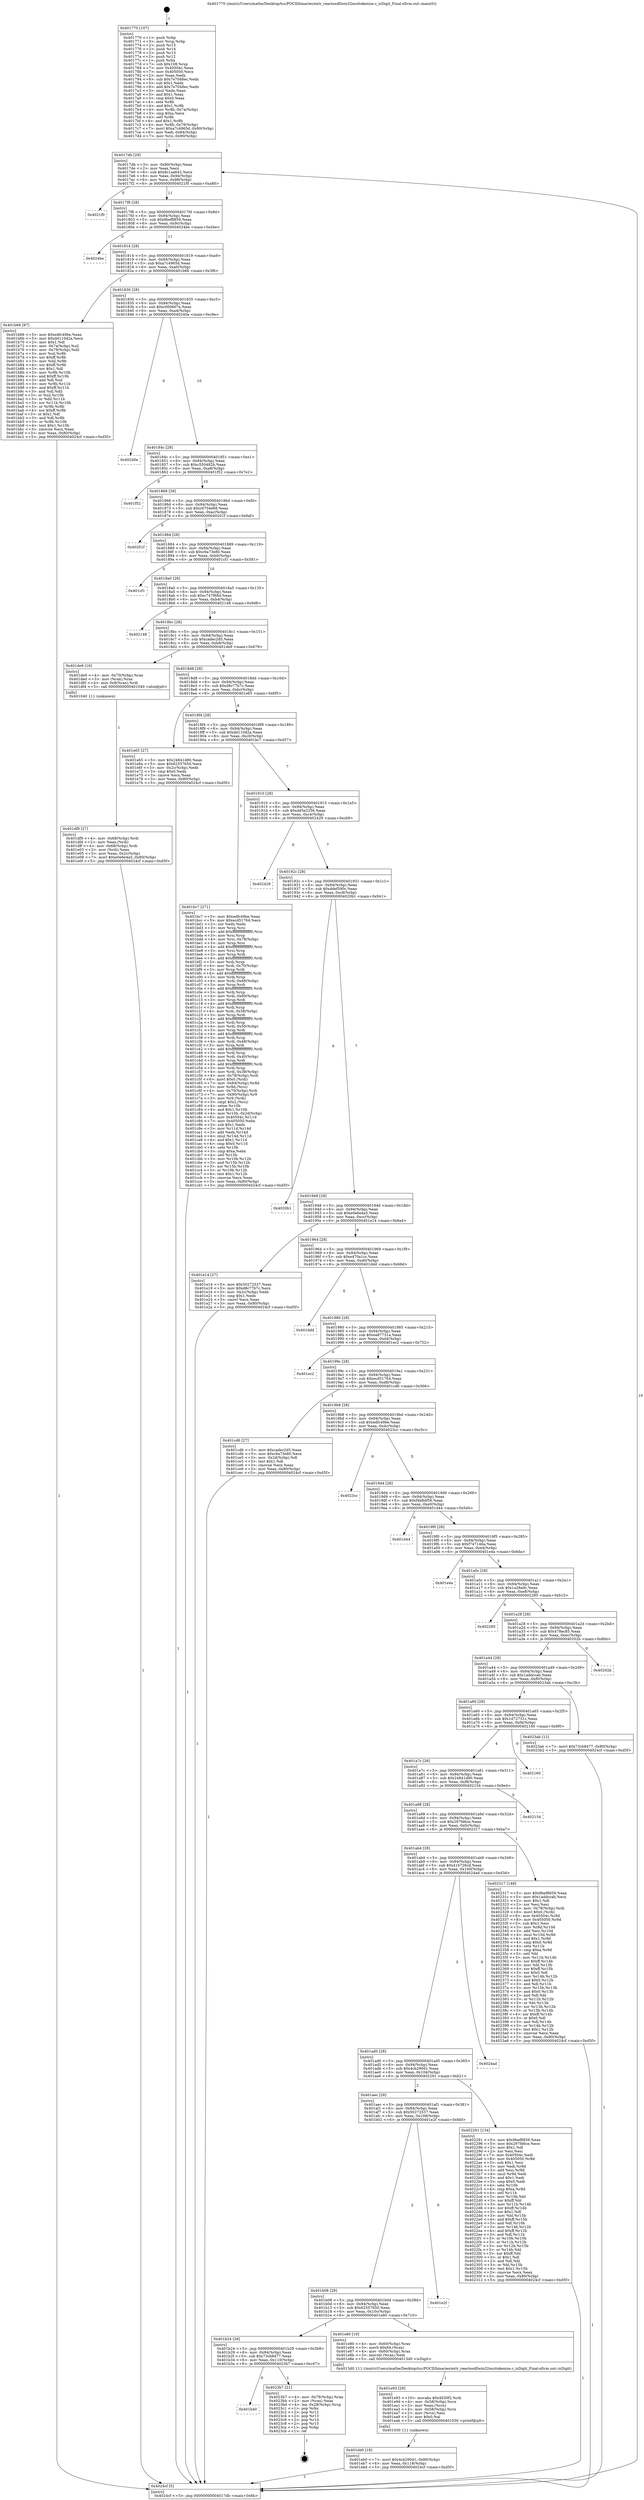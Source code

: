 digraph "0x401770" {
  label = "0x401770 (/mnt/c/Users/mathe/Desktop/tcc/POCII/binaries/extr_reactosdllwin32msitokenize.c_isDigit_Final-ollvm.out::main(0))"
  labelloc = "t"
  node[shape=record]

  Entry [label="",width=0.3,height=0.3,shape=circle,fillcolor=black,style=filled]
  "0x4017db" [label="{
     0x4017db [29]\l
     | [instrs]\l
     &nbsp;&nbsp;0x4017db \<+3\>: mov -0x80(%rbp),%eax\l
     &nbsp;&nbsp;0x4017de \<+2\>: mov %eax,%ecx\l
     &nbsp;&nbsp;0x4017e0 \<+6\>: sub $0x8c1aa642,%ecx\l
     &nbsp;&nbsp;0x4017e6 \<+6\>: mov %eax,-0x94(%rbp)\l
     &nbsp;&nbsp;0x4017ec \<+6\>: mov %ecx,-0x98(%rbp)\l
     &nbsp;&nbsp;0x4017f2 \<+6\>: je 00000000004021f0 \<main+0xa80\>\l
  }"]
  "0x4021f0" [label="{
     0x4021f0\l
  }", style=dashed]
  "0x4017f8" [label="{
     0x4017f8 [28]\l
     | [instrs]\l
     &nbsp;&nbsp;0x4017f8 \<+5\>: jmp 00000000004017fd \<main+0x8d\>\l
     &nbsp;&nbsp;0x4017fd \<+6\>: mov -0x94(%rbp),%eax\l
     &nbsp;&nbsp;0x401803 \<+5\>: sub $0x9bef8859,%eax\l
     &nbsp;&nbsp;0x401808 \<+6\>: mov %eax,-0x9c(%rbp)\l
     &nbsp;&nbsp;0x40180e \<+6\>: je 00000000004024be \<main+0xd4e\>\l
  }"]
  Exit [label="",width=0.3,height=0.3,shape=circle,fillcolor=black,style=filled,peripheries=2]
  "0x4024be" [label="{
     0x4024be\l
  }", style=dashed]
  "0x401814" [label="{
     0x401814 [28]\l
     | [instrs]\l
     &nbsp;&nbsp;0x401814 \<+5\>: jmp 0000000000401819 \<main+0xa9\>\l
     &nbsp;&nbsp;0x401819 \<+6\>: mov -0x94(%rbp),%eax\l
     &nbsp;&nbsp;0x40181f \<+5\>: sub $0xa7c4965d,%eax\l
     &nbsp;&nbsp;0x401824 \<+6\>: mov %eax,-0xa0(%rbp)\l
     &nbsp;&nbsp;0x40182a \<+6\>: je 0000000000401b66 \<main+0x3f6\>\l
  }"]
  "0x401b40" [label="{
     0x401b40\l
  }", style=dashed]
  "0x401b66" [label="{
     0x401b66 [97]\l
     | [instrs]\l
     &nbsp;&nbsp;0x401b66 \<+5\>: mov $0xedfc49be,%eax\l
     &nbsp;&nbsp;0x401b6b \<+5\>: mov $0xdd110d2a,%ecx\l
     &nbsp;&nbsp;0x401b70 \<+2\>: mov $0x1,%dl\l
     &nbsp;&nbsp;0x401b72 \<+4\>: mov -0x7a(%rbp),%sil\l
     &nbsp;&nbsp;0x401b76 \<+4\>: mov -0x79(%rbp),%dil\l
     &nbsp;&nbsp;0x401b7a \<+3\>: mov %sil,%r8b\l
     &nbsp;&nbsp;0x401b7d \<+4\>: xor $0xff,%r8b\l
     &nbsp;&nbsp;0x401b81 \<+3\>: mov %dil,%r9b\l
     &nbsp;&nbsp;0x401b84 \<+4\>: xor $0xff,%r9b\l
     &nbsp;&nbsp;0x401b88 \<+3\>: xor $0x1,%dl\l
     &nbsp;&nbsp;0x401b8b \<+3\>: mov %r8b,%r10b\l
     &nbsp;&nbsp;0x401b8e \<+4\>: and $0xff,%r10b\l
     &nbsp;&nbsp;0x401b92 \<+3\>: and %dl,%sil\l
     &nbsp;&nbsp;0x401b95 \<+3\>: mov %r9b,%r11b\l
     &nbsp;&nbsp;0x401b98 \<+4\>: and $0xff,%r11b\l
     &nbsp;&nbsp;0x401b9c \<+3\>: and %dl,%dil\l
     &nbsp;&nbsp;0x401b9f \<+3\>: or %sil,%r10b\l
     &nbsp;&nbsp;0x401ba2 \<+3\>: or %dil,%r11b\l
     &nbsp;&nbsp;0x401ba5 \<+3\>: xor %r11b,%r10b\l
     &nbsp;&nbsp;0x401ba8 \<+3\>: or %r9b,%r8b\l
     &nbsp;&nbsp;0x401bab \<+4\>: xor $0xff,%r8b\l
     &nbsp;&nbsp;0x401baf \<+3\>: or $0x1,%dl\l
     &nbsp;&nbsp;0x401bb2 \<+3\>: and %dl,%r8b\l
     &nbsp;&nbsp;0x401bb5 \<+3\>: or %r8b,%r10b\l
     &nbsp;&nbsp;0x401bb8 \<+4\>: test $0x1,%r10b\l
     &nbsp;&nbsp;0x401bbc \<+3\>: cmovne %ecx,%eax\l
     &nbsp;&nbsp;0x401bbf \<+3\>: mov %eax,-0x80(%rbp)\l
     &nbsp;&nbsp;0x401bc2 \<+5\>: jmp 00000000004024cf \<main+0xd5f\>\l
  }"]
  "0x401830" [label="{
     0x401830 [28]\l
     | [instrs]\l
     &nbsp;&nbsp;0x401830 \<+5\>: jmp 0000000000401835 \<main+0xc5\>\l
     &nbsp;&nbsp;0x401835 \<+6\>: mov -0x94(%rbp),%eax\l
     &nbsp;&nbsp;0x40183b \<+5\>: sub $0xc000607e,%eax\l
     &nbsp;&nbsp;0x401840 \<+6\>: mov %eax,-0xa4(%rbp)\l
     &nbsp;&nbsp;0x401846 \<+6\>: je 000000000040240e \<main+0xc9e\>\l
  }"]
  "0x4024cf" [label="{
     0x4024cf [5]\l
     | [instrs]\l
     &nbsp;&nbsp;0x4024cf \<+5\>: jmp 00000000004017db \<main+0x6b\>\l
  }"]
  "0x401770" [label="{
     0x401770 [107]\l
     | [instrs]\l
     &nbsp;&nbsp;0x401770 \<+1\>: push %rbp\l
     &nbsp;&nbsp;0x401771 \<+3\>: mov %rsp,%rbp\l
     &nbsp;&nbsp;0x401774 \<+2\>: push %r15\l
     &nbsp;&nbsp;0x401776 \<+2\>: push %r14\l
     &nbsp;&nbsp;0x401778 \<+2\>: push %r13\l
     &nbsp;&nbsp;0x40177a \<+2\>: push %r12\l
     &nbsp;&nbsp;0x40177c \<+1\>: push %rbx\l
     &nbsp;&nbsp;0x40177d \<+7\>: sub $0x108,%rsp\l
     &nbsp;&nbsp;0x401784 \<+7\>: mov 0x40504c,%eax\l
     &nbsp;&nbsp;0x40178b \<+7\>: mov 0x405050,%ecx\l
     &nbsp;&nbsp;0x401792 \<+2\>: mov %eax,%edx\l
     &nbsp;&nbsp;0x401794 \<+6\>: sub $0x7e7048ec,%edx\l
     &nbsp;&nbsp;0x40179a \<+3\>: sub $0x1,%edx\l
     &nbsp;&nbsp;0x40179d \<+6\>: add $0x7e7048ec,%edx\l
     &nbsp;&nbsp;0x4017a3 \<+3\>: imul %edx,%eax\l
     &nbsp;&nbsp;0x4017a6 \<+3\>: and $0x1,%eax\l
     &nbsp;&nbsp;0x4017a9 \<+3\>: cmp $0x0,%eax\l
     &nbsp;&nbsp;0x4017ac \<+4\>: sete %r8b\l
     &nbsp;&nbsp;0x4017b0 \<+4\>: and $0x1,%r8b\l
     &nbsp;&nbsp;0x4017b4 \<+4\>: mov %r8b,-0x7a(%rbp)\l
     &nbsp;&nbsp;0x4017b8 \<+3\>: cmp $0xa,%ecx\l
     &nbsp;&nbsp;0x4017bb \<+4\>: setl %r8b\l
     &nbsp;&nbsp;0x4017bf \<+4\>: and $0x1,%r8b\l
     &nbsp;&nbsp;0x4017c3 \<+4\>: mov %r8b,-0x79(%rbp)\l
     &nbsp;&nbsp;0x4017c7 \<+7\>: movl $0xa7c4965d,-0x80(%rbp)\l
     &nbsp;&nbsp;0x4017ce \<+6\>: mov %edi,-0x84(%rbp)\l
     &nbsp;&nbsp;0x4017d4 \<+7\>: mov %rsi,-0x90(%rbp)\l
  }"]
  "0x4023b7" [label="{
     0x4023b7 [21]\l
     | [instrs]\l
     &nbsp;&nbsp;0x4023b7 \<+4\>: mov -0x78(%rbp),%rax\l
     &nbsp;&nbsp;0x4023bb \<+2\>: mov (%rax),%eax\l
     &nbsp;&nbsp;0x4023bd \<+4\>: lea -0x28(%rbp),%rsp\l
     &nbsp;&nbsp;0x4023c1 \<+1\>: pop %rbx\l
     &nbsp;&nbsp;0x4023c2 \<+2\>: pop %r12\l
     &nbsp;&nbsp;0x4023c4 \<+2\>: pop %r13\l
     &nbsp;&nbsp;0x4023c6 \<+2\>: pop %r14\l
     &nbsp;&nbsp;0x4023c8 \<+2\>: pop %r15\l
     &nbsp;&nbsp;0x4023ca \<+1\>: pop %rbp\l
     &nbsp;&nbsp;0x4023cb \<+1\>: ret\l
  }"]
  "0x40240e" [label="{
     0x40240e\l
  }", style=dashed]
  "0x40184c" [label="{
     0x40184c [28]\l
     | [instrs]\l
     &nbsp;&nbsp;0x40184c \<+5\>: jmp 0000000000401851 \<main+0xe1\>\l
     &nbsp;&nbsp;0x401851 \<+6\>: mov -0x94(%rbp),%eax\l
     &nbsp;&nbsp;0x401857 \<+5\>: sub $0xc550482b,%eax\l
     &nbsp;&nbsp;0x40185c \<+6\>: mov %eax,-0xa8(%rbp)\l
     &nbsp;&nbsp;0x401862 \<+6\>: je 0000000000401f52 \<main+0x7e2\>\l
  }"]
  "0x401eb0" [label="{
     0x401eb0 [18]\l
     | [instrs]\l
     &nbsp;&nbsp;0x401eb0 \<+7\>: movl $0x4cb290d1,-0x80(%rbp)\l
     &nbsp;&nbsp;0x401eb7 \<+6\>: mov %eax,-0x118(%rbp)\l
     &nbsp;&nbsp;0x401ebd \<+5\>: jmp 00000000004024cf \<main+0xd5f\>\l
  }"]
  "0x401f52" [label="{
     0x401f52\l
  }", style=dashed]
  "0x401868" [label="{
     0x401868 [28]\l
     | [instrs]\l
     &nbsp;&nbsp;0x401868 \<+5\>: jmp 000000000040186d \<main+0xfd\>\l
     &nbsp;&nbsp;0x40186d \<+6\>: mov -0x94(%rbp),%eax\l
     &nbsp;&nbsp;0x401873 \<+5\>: sub $0xc6704e68,%eax\l
     &nbsp;&nbsp;0x401878 \<+6\>: mov %eax,-0xac(%rbp)\l
     &nbsp;&nbsp;0x40187e \<+6\>: je 000000000040201f \<main+0x8af\>\l
  }"]
  "0x401e93" [label="{
     0x401e93 [29]\l
     | [instrs]\l
     &nbsp;&nbsp;0x401e93 \<+10\>: movabs $0x4030f2,%rdi\l
     &nbsp;&nbsp;0x401e9d \<+4\>: mov -0x58(%rbp),%rcx\l
     &nbsp;&nbsp;0x401ea1 \<+2\>: mov %eax,(%rcx)\l
     &nbsp;&nbsp;0x401ea3 \<+4\>: mov -0x58(%rbp),%rcx\l
     &nbsp;&nbsp;0x401ea7 \<+2\>: mov (%rcx),%esi\l
     &nbsp;&nbsp;0x401ea9 \<+2\>: mov $0x0,%al\l
     &nbsp;&nbsp;0x401eab \<+5\>: call 0000000000401030 \<printf@plt\>\l
     | [calls]\l
     &nbsp;&nbsp;0x401030 \{1\} (unknown)\l
  }"]
  "0x40201f" [label="{
     0x40201f\l
  }", style=dashed]
  "0x401884" [label="{
     0x401884 [28]\l
     | [instrs]\l
     &nbsp;&nbsp;0x401884 \<+5\>: jmp 0000000000401889 \<main+0x119\>\l
     &nbsp;&nbsp;0x401889 \<+6\>: mov -0x94(%rbp),%eax\l
     &nbsp;&nbsp;0x40188f \<+5\>: sub $0xc6a73e80,%eax\l
     &nbsp;&nbsp;0x401894 \<+6\>: mov %eax,-0xb0(%rbp)\l
     &nbsp;&nbsp;0x40189a \<+6\>: je 0000000000401cf1 \<main+0x581\>\l
  }"]
  "0x401b24" [label="{
     0x401b24 [28]\l
     | [instrs]\l
     &nbsp;&nbsp;0x401b24 \<+5\>: jmp 0000000000401b29 \<main+0x3b9\>\l
     &nbsp;&nbsp;0x401b29 \<+6\>: mov -0x94(%rbp),%eax\l
     &nbsp;&nbsp;0x401b2f \<+5\>: sub $0x73cb8477,%eax\l
     &nbsp;&nbsp;0x401b34 \<+6\>: mov %eax,-0x110(%rbp)\l
     &nbsp;&nbsp;0x401b3a \<+6\>: je 00000000004023b7 \<main+0xc47\>\l
  }"]
  "0x401cf1" [label="{
     0x401cf1\l
  }", style=dashed]
  "0x4018a0" [label="{
     0x4018a0 [28]\l
     | [instrs]\l
     &nbsp;&nbsp;0x4018a0 \<+5\>: jmp 00000000004018a5 \<main+0x135\>\l
     &nbsp;&nbsp;0x4018a5 \<+6\>: mov -0x94(%rbp),%eax\l
     &nbsp;&nbsp;0x4018ab \<+5\>: sub $0xc747f68d,%eax\l
     &nbsp;&nbsp;0x4018b0 \<+6\>: mov %eax,-0xb4(%rbp)\l
     &nbsp;&nbsp;0x4018b6 \<+6\>: je 0000000000402148 \<main+0x9d8\>\l
  }"]
  "0x401e80" [label="{
     0x401e80 [19]\l
     | [instrs]\l
     &nbsp;&nbsp;0x401e80 \<+4\>: mov -0x60(%rbp),%rax\l
     &nbsp;&nbsp;0x401e84 \<+3\>: movb $0x64,(%rax)\l
     &nbsp;&nbsp;0x401e87 \<+4\>: mov -0x60(%rbp),%rax\l
     &nbsp;&nbsp;0x401e8b \<+3\>: movsbl (%rax),%edi\l
     &nbsp;&nbsp;0x401e8e \<+5\>: call 00000000004013d0 \<isDigit\>\l
     | [calls]\l
     &nbsp;&nbsp;0x4013d0 \{1\} (/mnt/c/Users/mathe/Desktop/tcc/POCII/binaries/extr_reactosdllwin32msitokenize.c_isDigit_Final-ollvm.out::isDigit)\l
  }"]
  "0x402148" [label="{
     0x402148\l
  }", style=dashed]
  "0x4018bc" [label="{
     0x4018bc [28]\l
     | [instrs]\l
     &nbsp;&nbsp;0x4018bc \<+5\>: jmp 00000000004018c1 \<main+0x151\>\l
     &nbsp;&nbsp;0x4018c1 \<+6\>: mov -0x94(%rbp),%eax\l
     &nbsp;&nbsp;0x4018c7 \<+5\>: sub $0xcadec2d5,%eax\l
     &nbsp;&nbsp;0x4018cc \<+6\>: mov %eax,-0xb8(%rbp)\l
     &nbsp;&nbsp;0x4018d2 \<+6\>: je 0000000000401de9 \<main+0x679\>\l
  }"]
  "0x401b08" [label="{
     0x401b08 [28]\l
     | [instrs]\l
     &nbsp;&nbsp;0x401b08 \<+5\>: jmp 0000000000401b0d \<main+0x39d\>\l
     &nbsp;&nbsp;0x401b0d \<+6\>: mov -0x94(%rbp),%eax\l
     &nbsp;&nbsp;0x401b13 \<+5\>: sub $0x62557650,%eax\l
     &nbsp;&nbsp;0x401b18 \<+6\>: mov %eax,-0x10c(%rbp)\l
     &nbsp;&nbsp;0x401b1e \<+6\>: je 0000000000401e80 \<main+0x710\>\l
  }"]
  "0x401de9" [label="{
     0x401de9 [16]\l
     | [instrs]\l
     &nbsp;&nbsp;0x401de9 \<+4\>: mov -0x70(%rbp),%rax\l
     &nbsp;&nbsp;0x401ded \<+3\>: mov (%rax),%rax\l
     &nbsp;&nbsp;0x401df0 \<+4\>: mov 0x8(%rax),%rdi\l
     &nbsp;&nbsp;0x401df4 \<+5\>: call 0000000000401040 \<atoi@plt\>\l
     | [calls]\l
     &nbsp;&nbsp;0x401040 \{1\} (unknown)\l
  }"]
  "0x4018d8" [label="{
     0x4018d8 [28]\l
     | [instrs]\l
     &nbsp;&nbsp;0x4018d8 \<+5\>: jmp 00000000004018dd \<main+0x16d\>\l
     &nbsp;&nbsp;0x4018dd \<+6\>: mov -0x94(%rbp),%eax\l
     &nbsp;&nbsp;0x4018e3 \<+5\>: sub $0xd8c77b7c,%eax\l
     &nbsp;&nbsp;0x4018e8 \<+6\>: mov %eax,-0xbc(%rbp)\l
     &nbsp;&nbsp;0x4018ee \<+6\>: je 0000000000401e65 \<main+0x6f5\>\l
  }"]
  "0x401e2f" [label="{
     0x401e2f\l
  }", style=dashed]
  "0x401e65" [label="{
     0x401e65 [27]\l
     | [instrs]\l
     &nbsp;&nbsp;0x401e65 \<+5\>: mov $0x24841d80,%eax\l
     &nbsp;&nbsp;0x401e6a \<+5\>: mov $0x62557650,%ecx\l
     &nbsp;&nbsp;0x401e6f \<+3\>: mov -0x2c(%rbp),%edx\l
     &nbsp;&nbsp;0x401e72 \<+3\>: cmp $0x0,%edx\l
     &nbsp;&nbsp;0x401e75 \<+3\>: cmove %ecx,%eax\l
     &nbsp;&nbsp;0x401e78 \<+3\>: mov %eax,-0x80(%rbp)\l
     &nbsp;&nbsp;0x401e7b \<+5\>: jmp 00000000004024cf \<main+0xd5f\>\l
  }"]
  "0x4018f4" [label="{
     0x4018f4 [28]\l
     | [instrs]\l
     &nbsp;&nbsp;0x4018f4 \<+5\>: jmp 00000000004018f9 \<main+0x189\>\l
     &nbsp;&nbsp;0x4018f9 \<+6\>: mov -0x94(%rbp),%eax\l
     &nbsp;&nbsp;0x4018ff \<+5\>: sub $0xdd110d2a,%eax\l
     &nbsp;&nbsp;0x401904 \<+6\>: mov %eax,-0xc0(%rbp)\l
     &nbsp;&nbsp;0x40190a \<+6\>: je 0000000000401bc7 \<main+0x457\>\l
  }"]
  "0x401aec" [label="{
     0x401aec [28]\l
     | [instrs]\l
     &nbsp;&nbsp;0x401aec \<+5\>: jmp 0000000000401af1 \<main+0x381\>\l
     &nbsp;&nbsp;0x401af1 \<+6\>: mov -0x94(%rbp),%eax\l
     &nbsp;&nbsp;0x401af7 \<+5\>: sub $0x50272537,%eax\l
     &nbsp;&nbsp;0x401afc \<+6\>: mov %eax,-0x108(%rbp)\l
     &nbsp;&nbsp;0x401b02 \<+6\>: je 0000000000401e2f \<main+0x6bf\>\l
  }"]
  "0x401bc7" [label="{
     0x401bc7 [271]\l
     | [instrs]\l
     &nbsp;&nbsp;0x401bc7 \<+5\>: mov $0xedfc49be,%eax\l
     &nbsp;&nbsp;0x401bcc \<+5\>: mov $0xecd51764,%ecx\l
     &nbsp;&nbsp;0x401bd1 \<+2\>: xor %edx,%edx\l
     &nbsp;&nbsp;0x401bd3 \<+3\>: mov %rsp,%rsi\l
     &nbsp;&nbsp;0x401bd6 \<+4\>: add $0xfffffffffffffff0,%rsi\l
     &nbsp;&nbsp;0x401bda \<+3\>: mov %rsi,%rsp\l
     &nbsp;&nbsp;0x401bdd \<+4\>: mov %rsi,-0x78(%rbp)\l
     &nbsp;&nbsp;0x401be1 \<+3\>: mov %rsp,%rsi\l
     &nbsp;&nbsp;0x401be4 \<+4\>: add $0xfffffffffffffff0,%rsi\l
     &nbsp;&nbsp;0x401be8 \<+3\>: mov %rsi,%rsp\l
     &nbsp;&nbsp;0x401beb \<+3\>: mov %rsp,%rdi\l
     &nbsp;&nbsp;0x401bee \<+4\>: add $0xfffffffffffffff0,%rdi\l
     &nbsp;&nbsp;0x401bf2 \<+3\>: mov %rdi,%rsp\l
     &nbsp;&nbsp;0x401bf5 \<+4\>: mov %rdi,-0x70(%rbp)\l
     &nbsp;&nbsp;0x401bf9 \<+3\>: mov %rsp,%rdi\l
     &nbsp;&nbsp;0x401bfc \<+4\>: add $0xfffffffffffffff0,%rdi\l
     &nbsp;&nbsp;0x401c00 \<+3\>: mov %rdi,%rsp\l
     &nbsp;&nbsp;0x401c03 \<+4\>: mov %rdi,-0x68(%rbp)\l
     &nbsp;&nbsp;0x401c07 \<+3\>: mov %rsp,%rdi\l
     &nbsp;&nbsp;0x401c0a \<+4\>: add $0xfffffffffffffff0,%rdi\l
     &nbsp;&nbsp;0x401c0e \<+3\>: mov %rdi,%rsp\l
     &nbsp;&nbsp;0x401c11 \<+4\>: mov %rdi,-0x60(%rbp)\l
     &nbsp;&nbsp;0x401c15 \<+3\>: mov %rsp,%rdi\l
     &nbsp;&nbsp;0x401c18 \<+4\>: add $0xfffffffffffffff0,%rdi\l
     &nbsp;&nbsp;0x401c1c \<+3\>: mov %rdi,%rsp\l
     &nbsp;&nbsp;0x401c1f \<+4\>: mov %rdi,-0x58(%rbp)\l
     &nbsp;&nbsp;0x401c23 \<+3\>: mov %rsp,%rdi\l
     &nbsp;&nbsp;0x401c26 \<+4\>: add $0xfffffffffffffff0,%rdi\l
     &nbsp;&nbsp;0x401c2a \<+3\>: mov %rdi,%rsp\l
     &nbsp;&nbsp;0x401c2d \<+4\>: mov %rdi,-0x50(%rbp)\l
     &nbsp;&nbsp;0x401c31 \<+3\>: mov %rsp,%rdi\l
     &nbsp;&nbsp;0x401c34 \<+4\>: add $0xfffffffffffffff0,%rdi\l
     &nbsp;&nbsp;0x401c38 \<+3\>: mov %rdi,%rsp\l
     &nbsp;&nbsp;0x401c3b \<+4\>: mov %rdi,-0x48(%rbp)\l
     &nbsp;&nbsp;0x401c3f \<+3\>: mov %rsp,%rdi\l
     &nbsp;&nbsp;0x401c42 \<+4\>: add $0xfffffffffffffff0,%rdi\l
     &nbsp;&nbsp;0x401c46 \<+3\>: mov %rdi,%rsp\l
     &nbsp;&nbsp;0x401c49 \<+4\>: mov %rdi,-0x40(%rbp)\l
     &nbsp;&nbsp;0x401c4d \<+3\>: mov %rsp,%rdi\l
     &nbsp;&nbsp;0x401c50 \<+4\>: add $0xfffffffffffffff0,%rdi\l
     &nbsp;&nbsp;0x401c54 \<+3\>: mov %rdi,%rsp\l
     &nbsp;&nbsp;0x401c57 \<+4\>: mov %rdi,-0x38(%rbp)\l
     &nbsp;&nbsp;0x401c5b \<+4\>: mov -0x78(%rbp),%rdi\l
     &nbsp;&nbsp;0x401c5f \<+6\>: movl $0x0,(%rdi)\l
     &nbsp;&nbsp;0x401c65 \<+7\>: mov -0x84(%rbp),%r8d\l
     &nbsp;&nbsp;0x401c6c \<+3\>: mov %r8d,(%rsi)\l
     &nbsp;&nbsp;0x401c6f \<+4\>: mov -0x70(%rbp),%rdi\l
     &nbsp;&nbsp;0x401c73 \<+7\>: mov -0x90(%rbp),%r9\l
     &nbsp;&nbsp;0x401c7a \<+3\>: mov %r9,(%rdi)\l
     &nbsp;&nbsp;0x401c7d \<+3\>: cmpl $0x2,(%rsi)\l
     &nbsp;&nbsp;0x401c80 \<+4\>: setne %r10b\l
     &nbsp;&nbsp;0x401c84 \<+4\>: and $0x1,%r10b\l
     &nbsp;&nbsp;0x401c88 \<+4\>: mov %r10b,-0x2d(%rbp)\l
     &nbsp;&nbsp;0x401c8c \<+8\>: mov 0x40504c,%r11d\l
     &nbsp;&nbsp;0x401c94 \<+7\>: mov 0x405050,%ebx\l
     &nbsp;&nbsp;0x401c9b \<+3\>: sub $0x1,%edx\l
     &nbsp;&nbsp;0x401c9e \<+3\>: mov %r11d,%r14d\l
     &nbsp;&nbsp;0x401ca1 \<+3\>: add %edx,%r14d\l
     &nbsp;&nbsp;0x401ca4 \<+4\>: imul %r14d,%r11d\l
     &nbsp;&nbsp;0x401ca8 \<+4\>: and $0x1,%r11d\l
     &nbsp;&nbsp;0x401cac \<+4\>: cmp $0x0,%r11d\l
     &nbsp;&nbsp;0x401cb0 \<+4\>: sete %r10b\l
     &nbsp;&nbsp;0x401cb4 \<+3\>: cmp $0xa,%ebx\l
     &nbsp;&nbsp;0x401cb7 \<+4\>: setl %r15b\l
     &nbsp;&nbsp;0x401cbb \<+3\>: mov %r10b,%r12b\l
     &nbsp;&nbsp;0x401cbe \<+3\>: and %r15b,%r12b\l
     &nbsp;&nbsp;0x401cc1 \<+3\>: xor %r15b,%r10b\l
     &nbsp;&nbsp;0x401cc4 \<+3\>: or %r10b,%r12b\l
     &nbsp;&nbsp;0x401cc7 \<+4\>: test $0x1,%r12b\l
     &nbsp;&nbsp;0x401ccb \<+3\>: cmovne %ecx,%eax\l
     &nbsp;&nbsp;0x401cce \<+3\>: mov %eax,-0x80(%rbp)\l
     &nbsp;&nbsp;0x401cd1 \<+5\>: jmp 00000000004024cf \<main+0xd5f\>\l
  }"]
  "0x401910" [label="{
     0x401910 [28]\l
     | [instrs]\l
     &nbsp;&nbsp;0x401910 \<+5\>: jmp 0000000000401915 \<main+0x1a5\>\l
     &nbsp;&nbsp;0x401915 \<+6\>: mov -0x94(%rbp),%eax\l
     &nbsp;&nbsp;0x40191b \<+5\>: sub $0xdd3e2256,%eax\l
     &nbsp;&nbsp;0x401920 \<+6\>: mov %eax,-0xc4(%rbp)\l
     &nbsp;&nbsp;0x401926 \<+6\>: je 0000000000402429 \<main+0xcb9\>\l
  }"]
  "0x402291" [label="{
     0x402291 [134]\l
     | [instrs]\l
     &nbsp;&nbsp;0x402291 \<+5\>: mov $0x9bef8859,%eax\l
     &nbsp;&nbsp;0x402296 \<+5\>: mov $0x297fd6ce,%ecx\l
     &nbsp;&nbsp;0x40229b \<+2\>: mov $0x1,%dl\l
     &nbsp;&nbsp;0x40229d \<+2\>: xor %esi,%esi\l
     &nbsp;&nbsp;0x40229f \<+7\>: mov 0x40504c,%edi\l
     &nbsp;&nbsp;0x4022a6 \<+8\>: mov 0x405050,%r8d\l
     &nbsp;&nbsp;0x4022ae \<+3\>: sub $0x1,%esi\l
     &nbsp;&nbsp;0x4022b1 \<+3\>: mov %edi,%r9d\l
     &nbsp;&nbsp;0x4022b4 \<+3\>: add %esi,%r9d\l
     &nbsp;&nbsp;0x4022b7 \<+4\>: imul %r9d,%edi\l
     &nbsp;&nbsp;0x4022bb \<+3\>: and $0x1,%edi\l
     &nbsp;&nbsp;0x4022be \<+3\>: cmp $0x0,%edi\l
     &nbsp;&nbsp;0x4022c1 \<+4\>: sete %r10b\l
     &nbsp;&nbsp;0x4022c5 \<+4\>: cmp $0xa,%r8d\l
     &nbsp;&nbsp;0x4022c9 \<+4\>: setl %r11b\l
     &nbsp;&nbsp;0x4022cd \<+3\>: mov %r10b,%bl\l
     &nbsp;&nbsp;0x4022d0 \<+3\>: xor $0xff,%bl\l
     &nbsp;&nbsp;0x4022d3 \<+3\>: mov %r11b,%r14b\l
     &nbsp;&nbsp;0x4022d6 \<+4\>: xor $0xff,%r14b\l
     &nbsp;&nbsp;0x4022da \<+3\>: xor $0x1,%dl\l
     &nbsp;&nbsp;0x4022dd \<+3\>: mov %bl,%r15b\l
     &nbsp;&nbsp;0x4022e0 \<+4\>: and $0xff,%r15b\l
     &nbsp;&nbsp;0x4022e4 \<+3\>: and %dl,%r10b\l
     &nbsp;&nbsp;0x4022e7 \<+3\>: mov %r14b,%r12b\l
     &nbsp;&nbsp;0x4022ea \<+4\>: and $0xff,%r12b\l
     &nbsp;&nbsp;0x4022ee \<+3\>: and %dl,%r11b\l
     &nbsp;&nbsp;0x4022f1 \<+3\>: or %r10b,%r15b\l
     &nbsp;&nbsp;0x4022f4 \<+3\>: or %r11b,%r12b\l
     &nbsp;&nbsp;0x4022f7 \<+3\>: xor %r12b,%r15b\l
     &nbsp;&nbsp;0x4022fa \<+3\>: or %r14b,%bl\l
     &nbsp;&nbsp;0x4022fd \<+3\>: xor $0xff,%bl\l
     &nbsp;&nbsp;0x402300 \<+3\>: or $0x1,%dl\l
     &nbsp;&nbsp;0x402303 \<+2\>: and %dl,%bl\l
     &nbsp;&nbsp;0x402305 \<+3\>: or %bl,%r15b\l
     &nbsp;&nbsp;0x402308 \<+4\>: test $0x1,%r15b\l
     &nbsp;&nbsp;0x40230c \<+3\>: cmovne %ecx,%eax\l
     &nbsp;&nbsp;0x40230f \<+3\>: mov %eax,-0x80(%rbp)\l
     &nbsp;&nbsp;0x402312 \<+5\>: jmp 00000000004024cf \<main+0xd5f\>\l
  }"]
  "0x401ad0" [label="{
     0x401ad0 [28]\l
     | [instrs]\l
     &nbsp;&nbsp;0x401ad0 \<+5\>: jmp 0000000000401ad5 \<main+0x365\>\l
     &nbsp;&nbsp;0x401ad5 \<+6\>: mov -0x94(%rbp),%eax\l
     &nbsp;&nbsp;0x401adb \<+5\>: sub $0x4cb290d1,%eax\l
     &nbsp;&nbsp;0x401ae0 \<+6\>: mov %eax,-0x104(%rbp)\l
     &nbsp;&nbsp;0x401ae6 \<+6\>: je 0000000000402291 \<main+0xb21\>\l
  }"]
  "0x402429" [label="{
     0x402429\l
  }", style=dashed]
  "0x40192c" [label="{
     0x40192c [28]\l
     | [instrs]\l
     &nbsp;&nbsp;0x40192c \<+5\>: jmp 0000000000401931 \<main+0x1c1\>\l
     &nbsp;&nbsp;0x401931 \<+6\>: mov -0x94(%rbp),%eax\l
     &nbsp;&nbsp;0x401937 \<+5\>: sub $0xddef590c,%eax\l
     &nbsp;&nbsp;0x40193c \<+6\>: mov %eax,-0xc8(%rbp)\l
     &nbsp;&nbsp;0x401942 \<+6\>: je 00000000004020b1 \<main+0x941\>\l
  }"]
  "0x4024ad" [label="{
     0x4024ad\l
  }", style=dashed]
  "0x4020b1" [label="{
     0x4020b1\l
  }", style=dashed]
  "0x401948" [label="{
     0x401948 [28]\l
     | [instrs]\l
     &nbsp;&nbsp;0x401948 \<+5\>: jmp 000000000040194d \<main+0x1dd\>\l
     &nbsp;&nbsp;0x40194d \<+6\>: mov -0x94(%rbp),%eax\l
     &nbsp;&nbsp;0x401953 \<+5\>: sub $0xe0e6e4a5,%eax\l
     &nbsp;&nbsp;0x401958 \<+6\>: mov %eax,-0xcc(%rbp)\l
     &nbsp;&nbsp;0x40195e \<+6\>: je 0000000000401e14 \<main+0x6a4\>\l
  }"]
  "0x401ab4" [label="{
     0x401ab4 [28]\l
     | [instrs]\l
     &nbsp;&nbsp;0x401ab4 \<+5\>: jmp 0000000000401ab9 \<main+0x349\>\l
     &nbsp;&nbsp;0x401ab9 \<+6\>: mov -0x94(%rbp),%eax\l
     &nbsp;&nbsp;0x401abf \<+5\>: sub $0x41b726cd,%eax\l
     &nbsp;&nbsp;0x401ac4 \<+6\>: mov %eax,-0x100(%rbp)\l
     &nbsp;&nbsp;0x401aca \<+6\>: je 00000000004024ad \<main+0xd3d\>\l
  }"]
  "0x401e14" [label="{
     0x401e14 [27]\l
     | [instrs]\l
     &nbsp;&nbsp;0x401e14 \<+5\>: mov $0x50272537,%eax\l
     &nbsp;&nbsp;0x401e19 \<+5\>: mov $0xd8c77b7c,%ecx\l
     &nbsp;&nbsp;0x401e1e \<+3\>: mov -0x2c(%rbp),%edx\l
     &nbsp;&nbsp;0x401e21 \<+3\>: cmp $0x1,%edx\l
     &nbsp;&nbsp;0x401e24 \<+3\>: cmovl %ecx,%eax\l
     &nbsp;&nbsp;0x401e27 \<+3\>: mov %eax,-0x80(%rbp)\l
     &nbsp;&nbsp;0x401e2a \<+5\>: jmp 00000000004024cf \<main+0xd5f\>\l
  }"]
  "0x401964" [label="{
     0x401964 [28]\l
     | [instrs]\l
     &nbsp;&nbsp;0x401964 \<+5\>: jmp 0000000000401969 \<main+0x1f9\>\l
     &nbsp;&nbsp;0x401969 \<+6\>: mov -0x94(%rbp),%eax\l
     &nbsp;&nbsp;0x40196f \<+5\>: sub $0xe470a1cc,%eax\l
     &nbsp;&nbsp;0x401974 \<+6\>: mov %eax,-0xd0(%rbp)\l
     &nbsp;&nbsp;0x40197a \<+6\>: je 0000000000401ddd \<main+0x66d\>\l
  }"]
  "0x402317" [label="{
     0x402317 [148]\l
     | [instrs]\l
     &nbsp;&nbsp;0x402317 \<+5\>: mov $0x9bef8859,%eax\l
     &nbsp;&nbsp;0x40231c \<+5\>: mov $0x1addccab,%ecx\l
     &nbsp;&nbsp;0x402321 \<+2\>: mov $0x1,%dl\l
     &nbsp;&nbsp;0x402323 \<+2\>: xor %esi,%esi\l
     &nbsp;&nbsp;0x402325 \<+4\>: mov -0x78(%rbp),%rdi\l
     &nbsp;&nbsp;0x402329 \<+6\>: movl $0x0,(%rdi)\l
     &nbsp;&nbsp;0x40232f \<+8\>: mov 0x40504c,%r8d\l
     &nbsp;&nbsp;0x402337 \<+8\>: mov 0x405050,%r9d\l
     &nbsp;&nbsp;0x40233f \<+3\>: sub $0x1,%esi\l
     &nbsp;&nbsp;0x402342 \<+3\>: mov %r8d,%r10d\l
     &nbsp;&nbsp;0x402345 \<+3\>: add %esi,%r10d\l
     &nbsp;&nbsp;0x402348 \<+4\>: imul %r10d,%r8d\l
     &nbsp;&nbsp;0x40234c \<+4\>: and $0x1,%r8d\l
     &nbsp;&nbsp;0x402350 \<+4\>: cmp $0x0,%r8d\l
     &nbsp;&nbsp;0x402354 \<+4\>: sete %r11b\l
     &nbsp;&nbsp;0x402358 \<+4\>: cmp $0xa,%r9d\l
     &nbsp;&nbsp;0x40235c \<+3\>: setl %bl\l
     &nbsp;&nbsp;0x40235f \<+3\>: mov %r11b,%r14b\l
     &nbsp;&nbsp;0x402362 \<+4\>: xor $0xff,%r14b\l
     &nbsp;&nbsp;0x402366 \<+3\>: mov %bl,%r15b\l
     &nbsp;&nbsp;0x402369 \<+4\>: xor $0xff,%r15b\l
     &nbsp;&nbsp;0x40236d \<+3\>: xor $0x0,%dl\l
     &nbsp;&nbsp;0x402370 \<+3\>: mov %r14b,%r12b\l
     &nbsp;&nbsp;0x402373 \<+4\>: and $0x0,%r12b\l
     &nbsp;&nbsp;0x402377 \<+3\>: and %dl,%r11b\l
     &nbsp;&nbsp;0x40237a \<+3\>: mov %r15b,%r13b\l
     &nbsp;&nbsp;0x40237d \<+4\>: and $0x0,%r13b\l
     &nbsp;&nbsp;0x402381 \<+2\>: and %dl,%bl\l
     &nbsp;&nbsp;0x402383 \<+3\>: or %r11b,%r12b\l
     &nbsp;&nbsp;0x402386 \<+3\>: or %bl,%r13b\l
     &nbsp;&nbsp;0x402389 \<+3\>: xor %r13b,%r12b\l
     &nbsp;&nbsp;0x40238c \<+3\>: or %r15b,%r14b\l
     &nbsp;&nbsp;0x40238f \<+4\>: xor $0xff,%r14b\l
     &nbsp;&nbsp;0x402393 \<+3\>: or $0x0,%dl\l
     &nbsp;&nbsp;0x402396 \<+3\>: and %dl,%r14b\l
     &nbsp;&nbsp;0x402399 \<+3\>: or %r14b,%r12b\l
     &nbsp;&nbsp;0x40239c \<+4\>: test $0x1,%r12b\l
     &nbsp;&nbsp;0x4023a0 \<+3\>: cmovne %ecx,%eax\l
     &nbsp;&nbsp;0x4023a3 \<+3\>: mov %eax,-0x80(%rbp)\l
     &nbsp;&nbsp;0x4023a6 \<+5\>: jmp 00000000004024cf \<main+0xd5f\>\l
  }"]
  "0x401ddd" [label="{
     0x401ddd\l
  }", style=dashed]
  "0x401980" [label="{
     0x401980 [28]\l
     | [instrs]\l
     &nbsp;&nbsp;0x401980 \<+5\>: jmp 0000000000401985 \<main+0x215\>\l
     &nbsp;&nbsp;0x401985 \<+6\>: mov -0x94(%rbp),%eax\l
     &nbsp;&nbsp;0x40198b \<+5\>: sub $0xea87731a,%eax\l
     &nbsp;&nbsp;0x401990 \<+6\>: mov %eax,-0xd4(%rbp)\l
     &nbsp;&nbsp;0x401996 \<+6\>: je 0000000000401ec2 \<main+0x752\>\l
  }"]
  "0x401a98" [label="{
     0x401a98 [28]\l
     | [instrs]\l
     &nbsp;&nbsp;0x401a98 \<+5\>: jmp 0000000000401a9d \<main+0x32d\>\l
     &nbsp;&nbsp;0x401a9d \<+6\>: mov -0x94(%rbp),%eax\l
     &nbsp;&nbsp;0x401aa3 \<+5\>: sub $0x297fd6ce,%eax\l
     &nbsp;&nbsp;0x401aa8 \<+6\>: mov %eax,-0xfc(%rbp)\l
     &nbsp;&nbsp;0x401aae \<+6\>: je 0000000000402317 \<main+0xba7\>\l
  }"]
  "0x401ec2" [label="{
     0x401ec2\l
  }", style=dashed]
  "0x40199c" [label="{
     0x40199c [28]\l
     | [instrs]\l
     &nbsp;&nbsp;0x40199c \<+5\>: jmp 00000000004019a1 \<main+0x231\>\l
     &nbsp;&nbsp;0x4019a1 \<+6\>: mov -0x94(%rbp),%eax\l
     &nbsp;&nbsp;0x4019a7 \<+5\>: sub $0xecd51764,%eax\l
     &nbsp;&nbsp;0x4019ac \<+6\>: mov %eax,-0xd8(%rbp)\l
     &nbsp;&nbsp;0x4019b2 \<+6\>: je 0000000000401cd6 \<main+0x566\>\l
  }"]
  "0x402154" [label="{
     0x402154\l
  }", style=dashed]
  "0x401cd6" [label="{
     0x401cd6 [27]\l
     | [instrs]\l
     &nbsp;&nbsp;0x401cd6 \<+5\>: mov $0xcadec2d5,%eax\l
     &nbsp;&nbsp;0x401cdb \<+5\>: mov $0xc6a73e80,%ecx\l
     &nbsp;&nbsp;0x401ce0 \<+3\>: mov -0x2d(%rbp),%dl\l
     &nbsp;&nbsp;0x401ce3 \<+3\>: test $0x1,%dl\l
     &nbsp;&nbsp;0x401ce6 \<+3\>: cmovne %ecx,%eax\l
     &nbsp;&nbsp;0x401ce9 \<+3\>: mov %eax,-0x80(%rbp)\l
     &nbsp;&nbsp;0x401cec \<+5\>: jmp 00000000004024cf \<main+0xd5f\>\l
  }"]
  "0x4019b8" [label="{
     0x4019b8 [28]\l
     | [instrs]\l
     &nbsp;&nbsp;0x4019b8 \<+5\>: jmp 00000000004019bd \<main+0x24d\>\l
     &nbsp;&nbsp;0x4019bd \<+6\>: mov -0x94(%rbp),%eax\l
     &nbsp;&nbsp;0x4019c3 \<+5\>: sub $0xedfc49be,%eax\l
     &nbsp;&nbsp;0x4019c8 \<+6\>: mov %eax,-0xdc(%rbp)\l
     &nbsp;&nbsp;0x4019ce \<+6\>: je 00000000004023cc \<main+0xc5c\>\l
  }"]
  "0x401df9" [label="{
     0x401df9 [27]\l
     | [instrs]\l
     &nbsp;&nbsp;0x401df9 \<+4\>: mov -0x68(%rbp),%rdi\l
     &nbsp;&nbsp;0x401dfd \<+2\>: mov %eax,(%rdi)\l
     &nbsp;&nbsp;0x401dff \<+4\>: mov -0x68(%rbp),%rdi\l
     &nbsp;&nbsp;0x401e03 \<+2\>: mov (%rdi),%eax\l
     &nbsp;&nbsp;0x401e05 \<+3\>: mov %eax,-0x2c(%rbp)\l
     &nbsp;&nbsp;0x401e08 \<+7\>: movl $0xe0e6e4a5,-0x80(%rbp)\l
     &nbsp;&nbsp;0x401e0f \<+5\>: jmp 00000000004024cf \<main+0xd5f\>\l
  }"]
  "0x401a7c" [label="{
     0x401a7c [28]\l
     | [instrs]\l
     &nbsp;&nbsp;0x401a7c \<+5\>: jmp 0000000000401a81 \<main+0x311\>\l
     &nbsp;&nbsp;0x401a81 \<+6\>: mov -0x94(%rbp),%eax\l
     &nbsp;&nbsp;0x401a87 \<+5\>: sub $0x24841d80,%eax\l
     &nbsp;&nbsp;0x401a8c \<+6\>: mov %eax,-0xf8(%rbp)\l
     &nbsp;&nbsp;0x401a92 \<+6\>: je 0000000000402154 \<main+0x9e4\>\l
  }"]
  "0x4023cc" [label="{
     0x4023cc\l
  }", style=dashed]
  "0x4019d4" [label="{
     0x4019d4 [28]\l
     | [instrs]\l
     &nbsp;&nbsp;0x4019d4 \<+5\>: jmp 00000000004019d9 \<main+0x269\>\l
     &nbsp;&nbsp;0x4019d9 \<+6\>: mov -0x94(%rbp),%eax\l
     &nbsp;&nbsp;0x4019df \<+5\>: sub $0xf4b8df56,%eax\l
     &nbsp;&nbsp;0x4019e4 \<+6\>: mov %eax,-0xe0(%rbp)\l
     &nbsp;&nbsp;0x4019ea \<+6\>: je 0000000000401d44 \<main+0x5d4\>\l
  }"]
  "0x402160" [label="{
     0x402160\l
  }", style=dashed]
  "0x401d44" [label="{
     0x401d44\l
  }", style=dashed]
  "0x4019f0" [label="{
     0x4019f0 [28]\l
     | [instrs]\l
     &nbsp;&nbsp;0x4019f0 \<+5\>: jmp 00000000004019f5 \<main+0x285\>\l
     &nbsp;&nbsp;0x4019f5 \<+6\>: mov -0x94(%rbp),%eax\l
     &nbsp;&nbsp;0x4019fb \<+5\>: sub $0xf747146a,%eax\l
     &nbsp;&nbsp;0x401a00 \<+6\>: mov %eax,-0xe4(%rbp)\l
     &nbsp;&nbsp;0x401a06 \<+6\>: je 0000000000401e4a \<main+0x6da\>\l
  }"]
  "0x401a60" [label="{
     0x401a60 [28]\l
     | [instrs]\l
     &nbsp;&nbsp;0x401a60 \<+5\>: jmp 0000000000401a65 \<main+0x2f5\>\l
     &nbsp;&nbsp;0x401a65 \<+6\>: mov -0x94(%rbp),%eax\l
     &nbsp;&nbsp;0x401a6b \<+5\>: sub $0x1d72731c,%eax\l
     &nbsp;&nbsp;0x401a70 \<+6\>: mov %eax,-0xf4(%rbp)\l
     &nbsp;&nbsp;0x401a76 \<+6\>: je 0000000000402160 \<main+0x9f0\>\l
  }"]
  "0x401e4a" [label="{
     0x401e4a\l
  }", style=dashed]
  "0x401a0c" [label="{
     0x401a0c [28]\l
     | [instrs]\l
     &nbsp;&nbsp;0x401a0c \<+5\>: jmp 0000000000401a11 \<main+0x2a1\>\l
     &nbsp;&nbsp;0x401a11 \<+6\>: mov -0x94(%rbp),%eax\l
     &nbsp;&nbsp;0x401a17 \<+5\>: sub $0x1a28a9c,%eax\l
     &nbsp;&nbsp;0x401a1c \<+6\>: mov %eax,-0xe8(%rbp)\l
     &nbsp;&nbsp;0x401a22 \<+6\>: je 0000000000402285 \<main+0xb15\>\l
  }"]
  "0x4023ab" [label="{
     0x4023ab [12]\l
     | [instrs]\l
     &nbsp;&nbsp;0x4023ab \<+7\>: movl $0x73cb8477,-0x80(%rbp)\l
     &nbsp;&nbsp;0x4023b2 \<+5\>: jmp 00000000004024cf \<main+0xd5f\>\l
  }"]
  "0x402285" [label="{
     0x402285\l
  }", style=dashed]
  "0x401a28" [label="{
     0x401a28 [28]\l
     | [instrs]\l
     &nbsp;&nbsp;0x401a28 \<+5\>: jmp 0000000000401a2d \<main+0x2bd\>\l
     &nbsp;&nbsp;0x401a2d \<+6\>: mov -0x94(%rbp),%eax\l
     &nbsp;&nbsp;0x401a33 \<+5\>: sub $0x478ec85,%eax\l
     &nbsp;&nbsp;0x401a38 \<+6\>: mov %eax,-0xec(%rbp)\l
     &nbsp;&nbsp;0x401a3e \<+6\>: je 000000000040202b \<main+0x8bb\>\l
  }"]
  "0x401a44" [label="{
     0x401a44 [28]\l
     | [instrs]\l
     &nbsp;&nbsp;0x401a44 \<+5\>: jmp 0000000000401a49 \<main+0x2d9\>\l
     &nbsp;&nbsp;0x401a49 \<+6\>: mov -0x94(%rbp),%eax\l
     &nbsp;&nbsp;0x401a4f \<+5\>: sub $0x1addccab,%eax\l
     &nbsp;&nbsp;0x401a54 \<+6\>: mov %eax,-0xf0(%rbp)\l
     &nbsp;&nbsp;0x401a5a \<+6\>: je 00000000004023ab \<main+0xc3b\>\l
  }"]
  "0x40202b" [label="{
     0x40202b\l
  }", style=dashed]
  Entry -> "0x401770" [label=" 1"]
  "0x4017db" -> "0x4021f0" [label=" 0"]
  "0x4017db" -> "0x4017f8" [label=" 11"]
  "0x4023b7" -> Exit [label=" 1"]
  "0x4017f8" -> "0x4024be" [label=" 0"]
  "0x4017f8" -> "0x401814" [label=" 11"]
  "0x401b24" -> "0x401b40" [label=" 0"]
  "0x401814" -> "0x401b66" [label=" 1"]
  "0x401814" -> "0x401830" [label=" 10"]
  "0x401b66" -> "0x4024cf" [label=" 1"]
  "0x401770" -> "0x4017db" [label=" 1"]
  "0x4024cf" -> "0x4017db" [label=" 10"]
  "0x401b24" -> "0x4023b7" [label=" 1"]
  "0x401830" -> "0x40240e" [label=" 0"]
  "0x401830" -> "0x40184c" [label=" 10"]
  "0x4023ab" -> "0x4024cf" [label=" 1"]
  "0x40184c" -> "0x401f52" [label=" 0"]
  "0x40184c" -> "0x401868" [label=" 10"]
  "0x402317" -> "0x4024cf" [label=" 1"]
  "0x401868" -> "0x40201f" [label=" 0"]
  "0x401868" -> "0x401884" [label=" 10"]
  "0x402291" -> "0x4024cf" [label=" 1"]
  "0x401884" -> "0x401cf1" [label=" 0"]
  "0x401884" -> "0x4018a0" [label=" 10"]
  "0x401eb0" -> "0x4024cf" [label=" 1"]
  "0x4018a0" -> "0x402148" [label=" 0"]
  "0x4018a0" -> "0x4018bc" [label=" 10"]
  "0x401e93" -> "0x401eb0" [label=" 1"]
  "0x4018bc" -> "0x401de9" [label=" 1"]
  "0x4018bc" -> "0x4018d8" [label=" 9"]
  "0x401b08" -> "0x401b24" [label=" 1"]
  "0x4018d8" -> "0x401e65" [label=" 1"]
  "0x4018d8" -> "0x4018f4" [label=" 8"]
  "0x401b08" -> "0x401e80" [label=" 1"]
  "0x4018f4" -> "0x401bc7" [label=" 1"]
  "0x4018f4" -> "0x401910" [label=" 7"]
  "0x401aec" -> "0x401b08" [label=" 2"]
  "0x401bc7" -> "0x4024cf" [label=" 1"]
  "0x401aec" -> "0x401e2f" [label=" 0"]
  "0x401910" -> "0x402429" [label=" 0"]
  "0x401910" -> "0x40192c" [label=" 7"]
  "0x401ad0" -> "0x401aec" [label=" 2"]
  "0x40192c" -> "0x4020b1" [label=" 0"]
  "0x40192c" -> "0x401948" [label=" 7"]
  "0x401ad0" -> "0x402291" [label=" 1"]
  "0x401948" -> "0x401e14" [label=" 1"]
  "0x401948" -> "0x401964" [label=" 6"]
  "0x401ab4" -> "0x401ad0" [label=" 3"]
  "0x401964" -> "0x401ddd" [label=" 0"]
  "0x401964" -> "0x401980" [label=" 6"]
  "0x401ab4" -> "0x4024ad" [label=" 0"]
  "0x401980" -> "0x401ec2" [label=" 0"]
  "0x401980" -> "0x40199c" [label=" 6"]
  "0x401a98" -> "0x401ab4" [label=" 3"]
  "0x40199c" -> "0x401cd6" [label=" 1"]
  "0x40199c" -> "0x4019b8" [label=" 5"]
  "0x401cd6" -> "0x4024cf" [label=" 1"]
  "0x401de9" -> "0x401df9" [label=" 1"]
  "0x401df9" -> "0x4024cf" [label=" 1"]
  "0x401e14" -> "0x4024cf" [label=" 1"]
  "0x401e65" -> "0x4024cf" [label=" 1"]
  "0x401a98" -> "0x402317" [label=" 1"]
  "0x4019b8" -> "0x4023cc" [label=" 0"]
  "0x4019b8" -> "0x4019d4" [label=" 5"]
  "0x401a7c" -> "0x401a98" [label=" 4"]
  "0x4019d4" -> "0x401d44" [label=" 0"]
  "0x4019d4" -> "0x4019f0" [label=" 5"]
  "0x401a7c" -> "0x402154" [label=" 0"]
  "0x4019f0" -> "0x401e4a" [label=" 0"]
  "0x4019f0" -> "0x401a0c" [label=" 5"]
  "0x401a60" -> "0x401a7c" [label=" 4"]
  "0x401a0c" -> "0x402285" [label=" 0"]
  "0x401a0c" -> "0x401a28" [label=" 5"]
  "0x401a60" -> "0x402160" [label=" 0"]
  "0x401a28" -> "0x40202b" [label=" 0"]
  "0x401a28" -> "0x401a44" [label=" 5"]
  "0x401e80" -> "0x401e93" [label=" 1"]
  "0x401a44" -> "0x4023ab" [label=" 1"]
  "0x401a44" -> "0x401a60" [label=" 4"]
}
